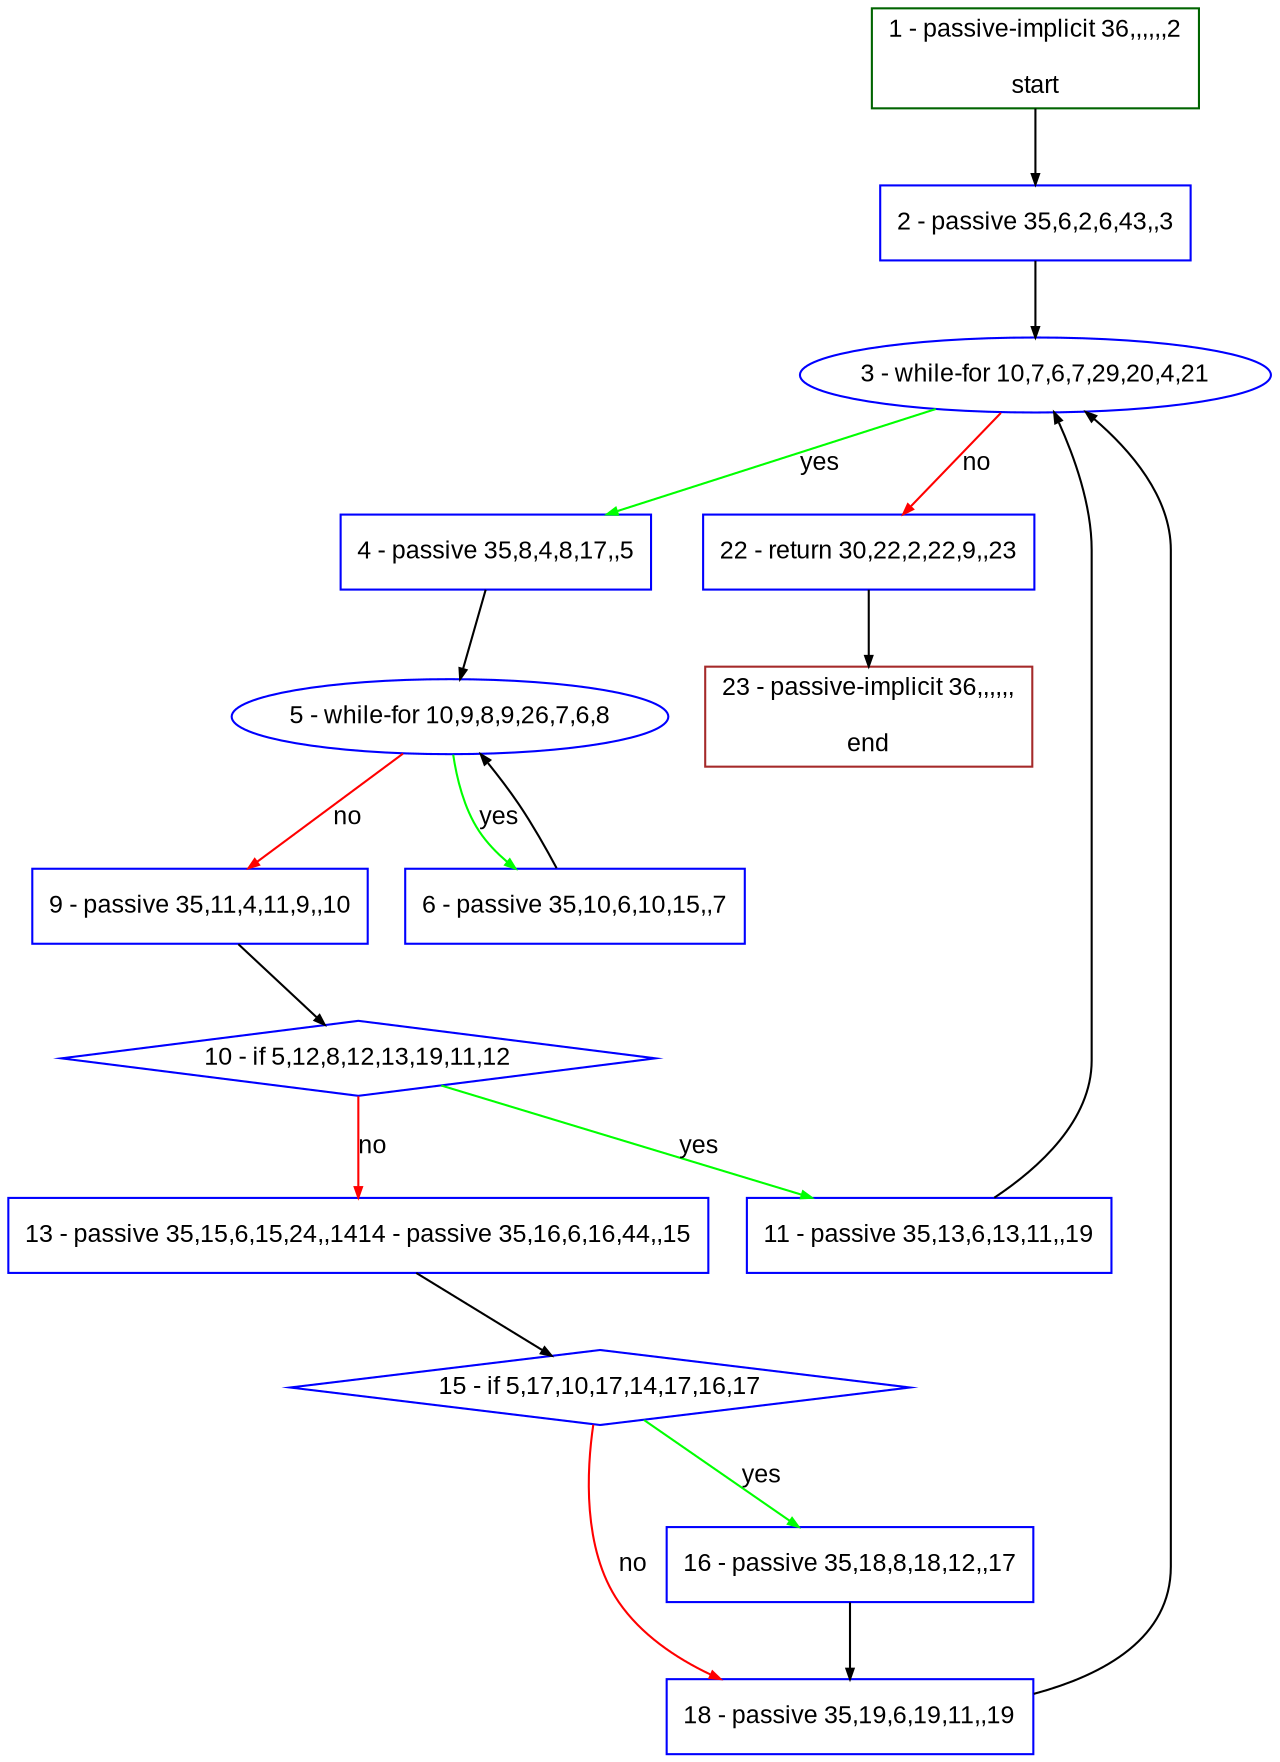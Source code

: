 digraph "" {
  graph [bgcolor="white", fillcolor="#FFFFCC", pack="true", packmode="clust", fontname="Arial", label="", fontsize="12", compound="true", style="rounded,filled"];
  node [node_initialized="no", fillcolor="white", fontname="Arial", label="", color="grey", fontsize="12", fixedsize="false", compound="true", shape="rectangle", style="filled"];
  edge [arrowtail="none", lhead="", fontcolor="black", fontname="Arial", label="", color="black", fontsize="12", arrowhead="normal", arrowsize="0.5", compound="true", ltail="", dir="forward"];
  __N1 [fillcolor="#ffffff", label="2 - passive 35,6,2,6,43,,3", color="#0000ff", shape="box", style="filled"];
  __N2 [fillcolor="#ffffff", label="1 - passive-implicit 36,,,,,,2\n\nstart", color="#006400", shape="box", style="filled"];
  __N3 [fillcolor="#ffffff", label="3 - while-for 10,7,6,7,29,20,4,21", color="#0000ff", shape="oval", style="filled"];
  __N4 [fillcolor="#ffffff", label="4 - passive 35,8,4,8,17,,5", color="#0000ff", shape="box", style="filled"];
  __N5 [fillcolor="#ffffff", label="22 - return 30,22,2,22,9,,23", color="#0000ff", shape="box", style="filled"];
  __N6 [fillcolor="#ffffff", label="5 - while-for 10,9,8,9,26,7,6,8", color="#0000ff", shape="oval", style="filled"];
  __N7 [fillcolor="#ffffff", label="6 - passive 35,10,6,10,15,,7", color="#0000ff", shape="box", style="filled"];
  __N8 [fillcolor="#ffffff", label="9 - passive 35,11,4,11,9,,10", color="#0000ff", shape="box", style="filled"];
  __N9 [fillcolor="#ffffff", label="10 - if 5,12,8,12,13,19,11,12", color="#0000ff", shape="diamond", style="filled"];
  __N10 [fillcolor="#ffffff", label="11 - passive 35,13,6,13,11,,19", color="#0000ff", shape="box", style="filled"];
  __N11 [fillcolor="#ffffff", label="13 - passive 35,15,6,15,24,,1414 - passive 35,16,6,16,44,,15", color="#0000ff", shape="box", style="filled"];
  __N12 [fillcolor="#ffffff", label="15 - if 5,17,10,17,14,17,16,17", color="#0000ff", shape="diamond", style="filled"];
  __N13 [fillcolor="#ffffff", label="16 - passive 35,18,8,18,12,,17", color="#0000ff", shape="box", style="filled"];
  __N14 [fillcolor="#ffffff", label="18 - passive 35,19,6,19,11,,19", color="#0000ff", shape="box", style="filled"];
  __N15 [fillcolor="#ffffff", label="23 - passive-implicit 36,,,,,,\n\nend", color="#a52a2a", shape="box", style="filled"];
  __N2 -> __N1 [arrowtail="none", color="#000000", label="", arrowhead="normal", dir="forward"];
  __N1 -> __N3 [arrowtail="none", color="#000000", label="", arrowhead="normal", dir="forward"];
  __N3 -> __N4 [arrowtail="none", color="#00ff00", label="yes", arrowhead="normal", dir="forward"];
  __N3 -> __N5 [arrowtail="none", color="#ff0000", label="no", arrowhead="normal", dir="forward"];
  __N4 -> __N6 [arrowtail="none", color="#000000", label="", arrowhead="normal", dir="forward"];
  __N6 -> __N7 [arrowtail="none", color="#00ff00", label="yes", arrowhead="normal", dir="forward"];
  __N7 -> __N6 [arrowtail="none", color="#000000", label="", arrowhead="normal", dir="forward"];
  __N6 -> __N8 [arrowtail="none", color="#ff0000", label="no", arrowhead="normal", dir="forward"];
  __N8 -> __N9 [arrowtail="none", color="#000000", label="", arrowhead="normal", dir="forward"];
  __N9 -> __N10 [arrowtail="none", color="#00ff00", label="yes", arrowhead="normal", dir="forward"];
  __N9 -> __N11 [arrowtail="none", color="#ff0000", label="no", arrowhead="normal", dir="forward"];
  __N10 -> __N3 [arrowtail="none", color="#000000", label="", arrowhead="normal", dir="forward"];
  __N11 -> __N12 [arrowtail="none", color="#000000", label="", arrowhead="normal", dir="forward"];
  __N12 -> __N13 [arrowtail="none", color="#00ff00", label="yes", arrowhead="normal", dir="forward"];
  __N12 -> __N14 [arrowtail="none", color="#ff0000", label="no", arrowhead="normal", dir="forward"];
  __N13 -> __N14 [arrowtail="none", color="#000000", label="", arrowhead="normal", dir="forward"];
  __N14 -> __N3 [arrowtail="none", color="#000000", label="", arrowhead="normal", dir="forward"];
  __N5 -> __N15 [arrowtail="none", color="#000000", label="", arrowhead="normal", dir="forward"];
}
